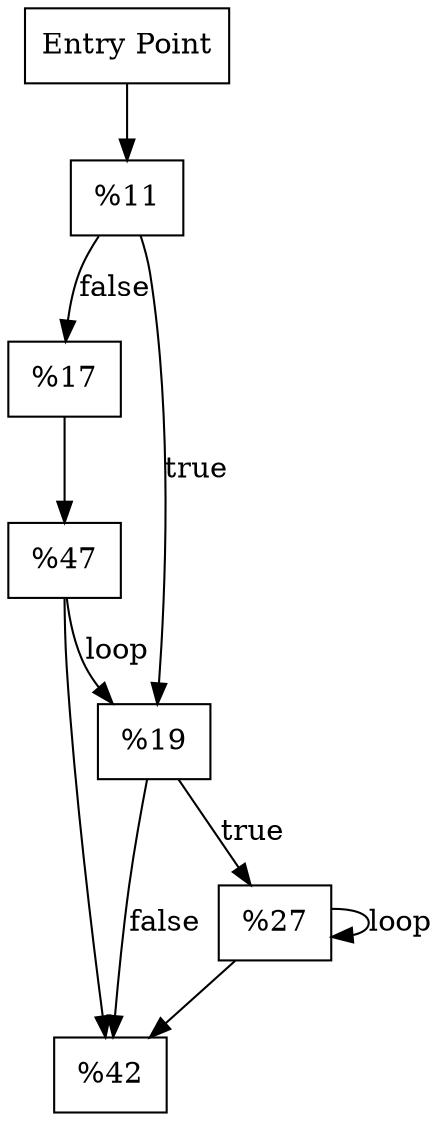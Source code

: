 digraph CFG {
    // Nodes
    node [shape=box];
    entry [label="Entry Point"];
    block11 [label="%11"];
    block17 [label="%17"];
    block19 [label="%19"];
    block27 [label="%27"];
    block42 [label="%42"];
    block47 [label="%47"];

    // Edges
    entry -> block11;
    block11 -> block17 [label="false"];
    block11 -> block19 [label="true"];
    block17 -> block47;
    block19 -> block27 [label="true"];
    block19 -> block42 [label="false"];
    block27 -> block27 [label="loop"];
    block27 -> block42;
    block47 -> block19 [label="loop"];
    block47 -> block42;
}